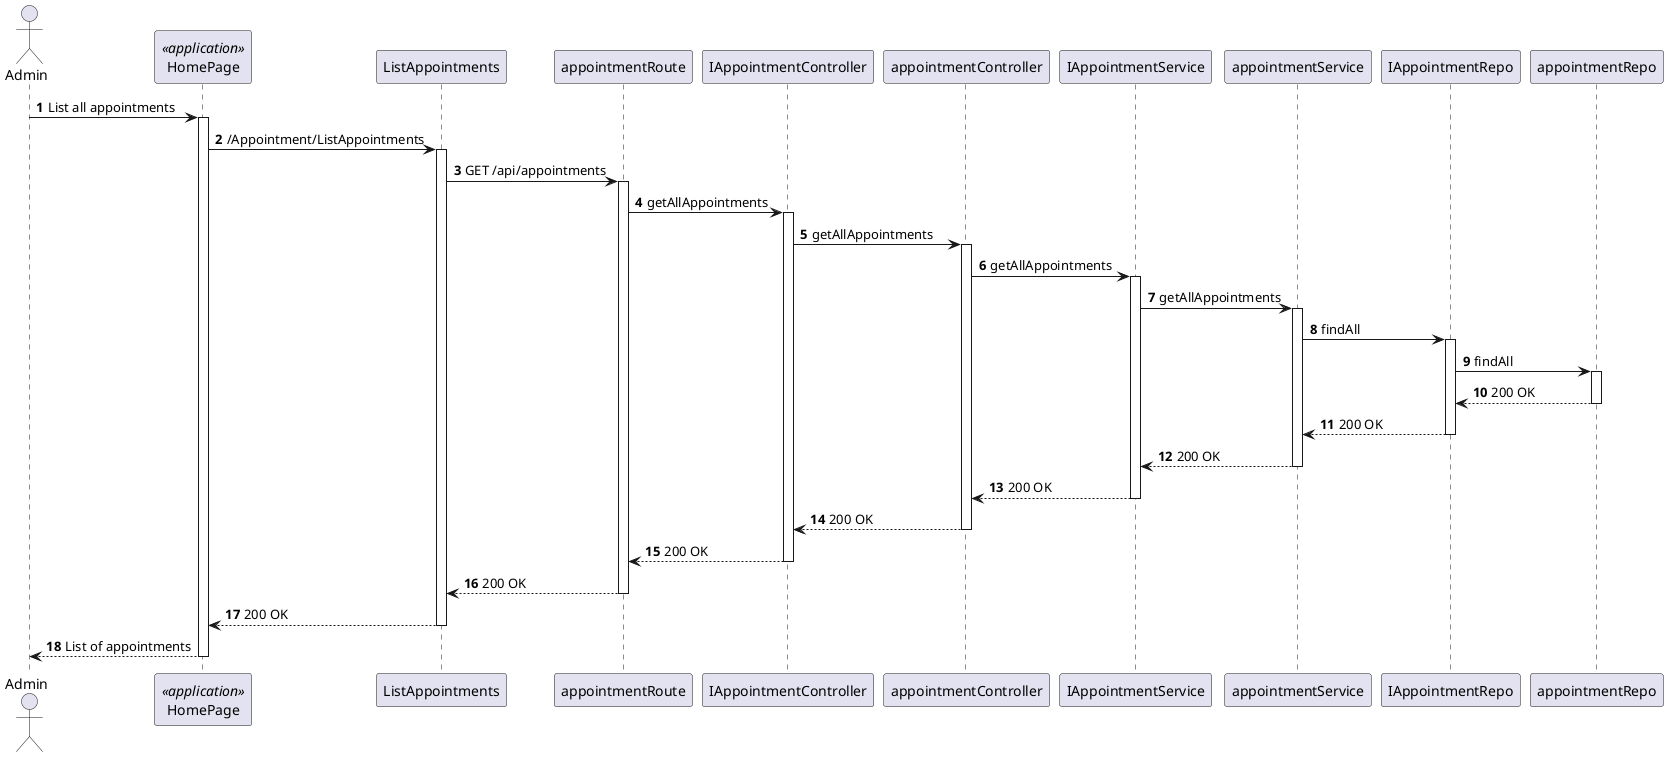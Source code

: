 @startuml
'https://plantuml.com/sequence-diagram

autonumber

actor Admin as ad
participant "HomePage" as home <<application>>
participant ListAppointments as page
participant appointmentRoute as route
participant IAppointmentController as con1
participant appointmentController as con2
participant IAppointmentService as ser1
participant appointmentService as ser2
participant IAppointmentRepo as repo1
participant appointmentRepo as repo2


ad -> home: List all appointments
activate home 
home -> page: /Appointment/ListAppointments
activate page
page -> route: GET /api/appointments
activate route
route -> con1: getAllAppointments
activate con1
con1 -> con2: getAllAppointments
activate con2
con2 -> ser1: getAllAppointments
activate ser1
ser1 -> ser2: getAllAppointments
activate ser2
ser2 -> repo1: findAll
activate repo1
repo1 -> repo2: findAll
activate repo2
repo2 --> repo1: 200 OK
deactivate repo2
repo1 --> ser2: 200 OK
deactivate repo1
ser2 --> ser1: 200 OK
deactivate ser2
ser1 --> con2: 200 OK
deactivate ser1
con2 --> con1: 200 OK
deactivate con2
con1 --> route: 200 OK
deactivate con1
route --> page: 200 OK
deactivate route
page --> home: 200 OK
deactivate page
home --> ad: List of appointments
deactivate home






@enduml